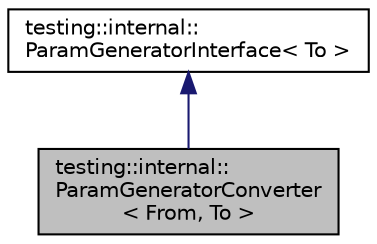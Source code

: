 digraph "testing::internal::ParamGeneratorConverter&lt; From, To &gt;"
{
  edge [fontname="Helvetica",fontsize="10",labelfontname="Helvetica",labelfontsize="10"];
  node [fontname="Helvetica",fontsize="10",shape=record];
  Node2 [label="testing::internal::\lParamGeneratorConverter\l\< From, To \>",height=0.2,width=0.4,color="black", fillcolor="grey75", style="filled", fontcolor="black"];
  Node3 -> Node2 [dir="back",color="midnightblue",fontsize="10",style="solid",fontname="Helvetica"];
  Node3 [label="testing::internal::\lParamGeneratorInterface\< To \>",height=0.2,width=0.4,color="black", fillcolor="white", style="filled",URL="$classtesting_1_1internal_1_1ParamGeneratorInterface.html"];
}
